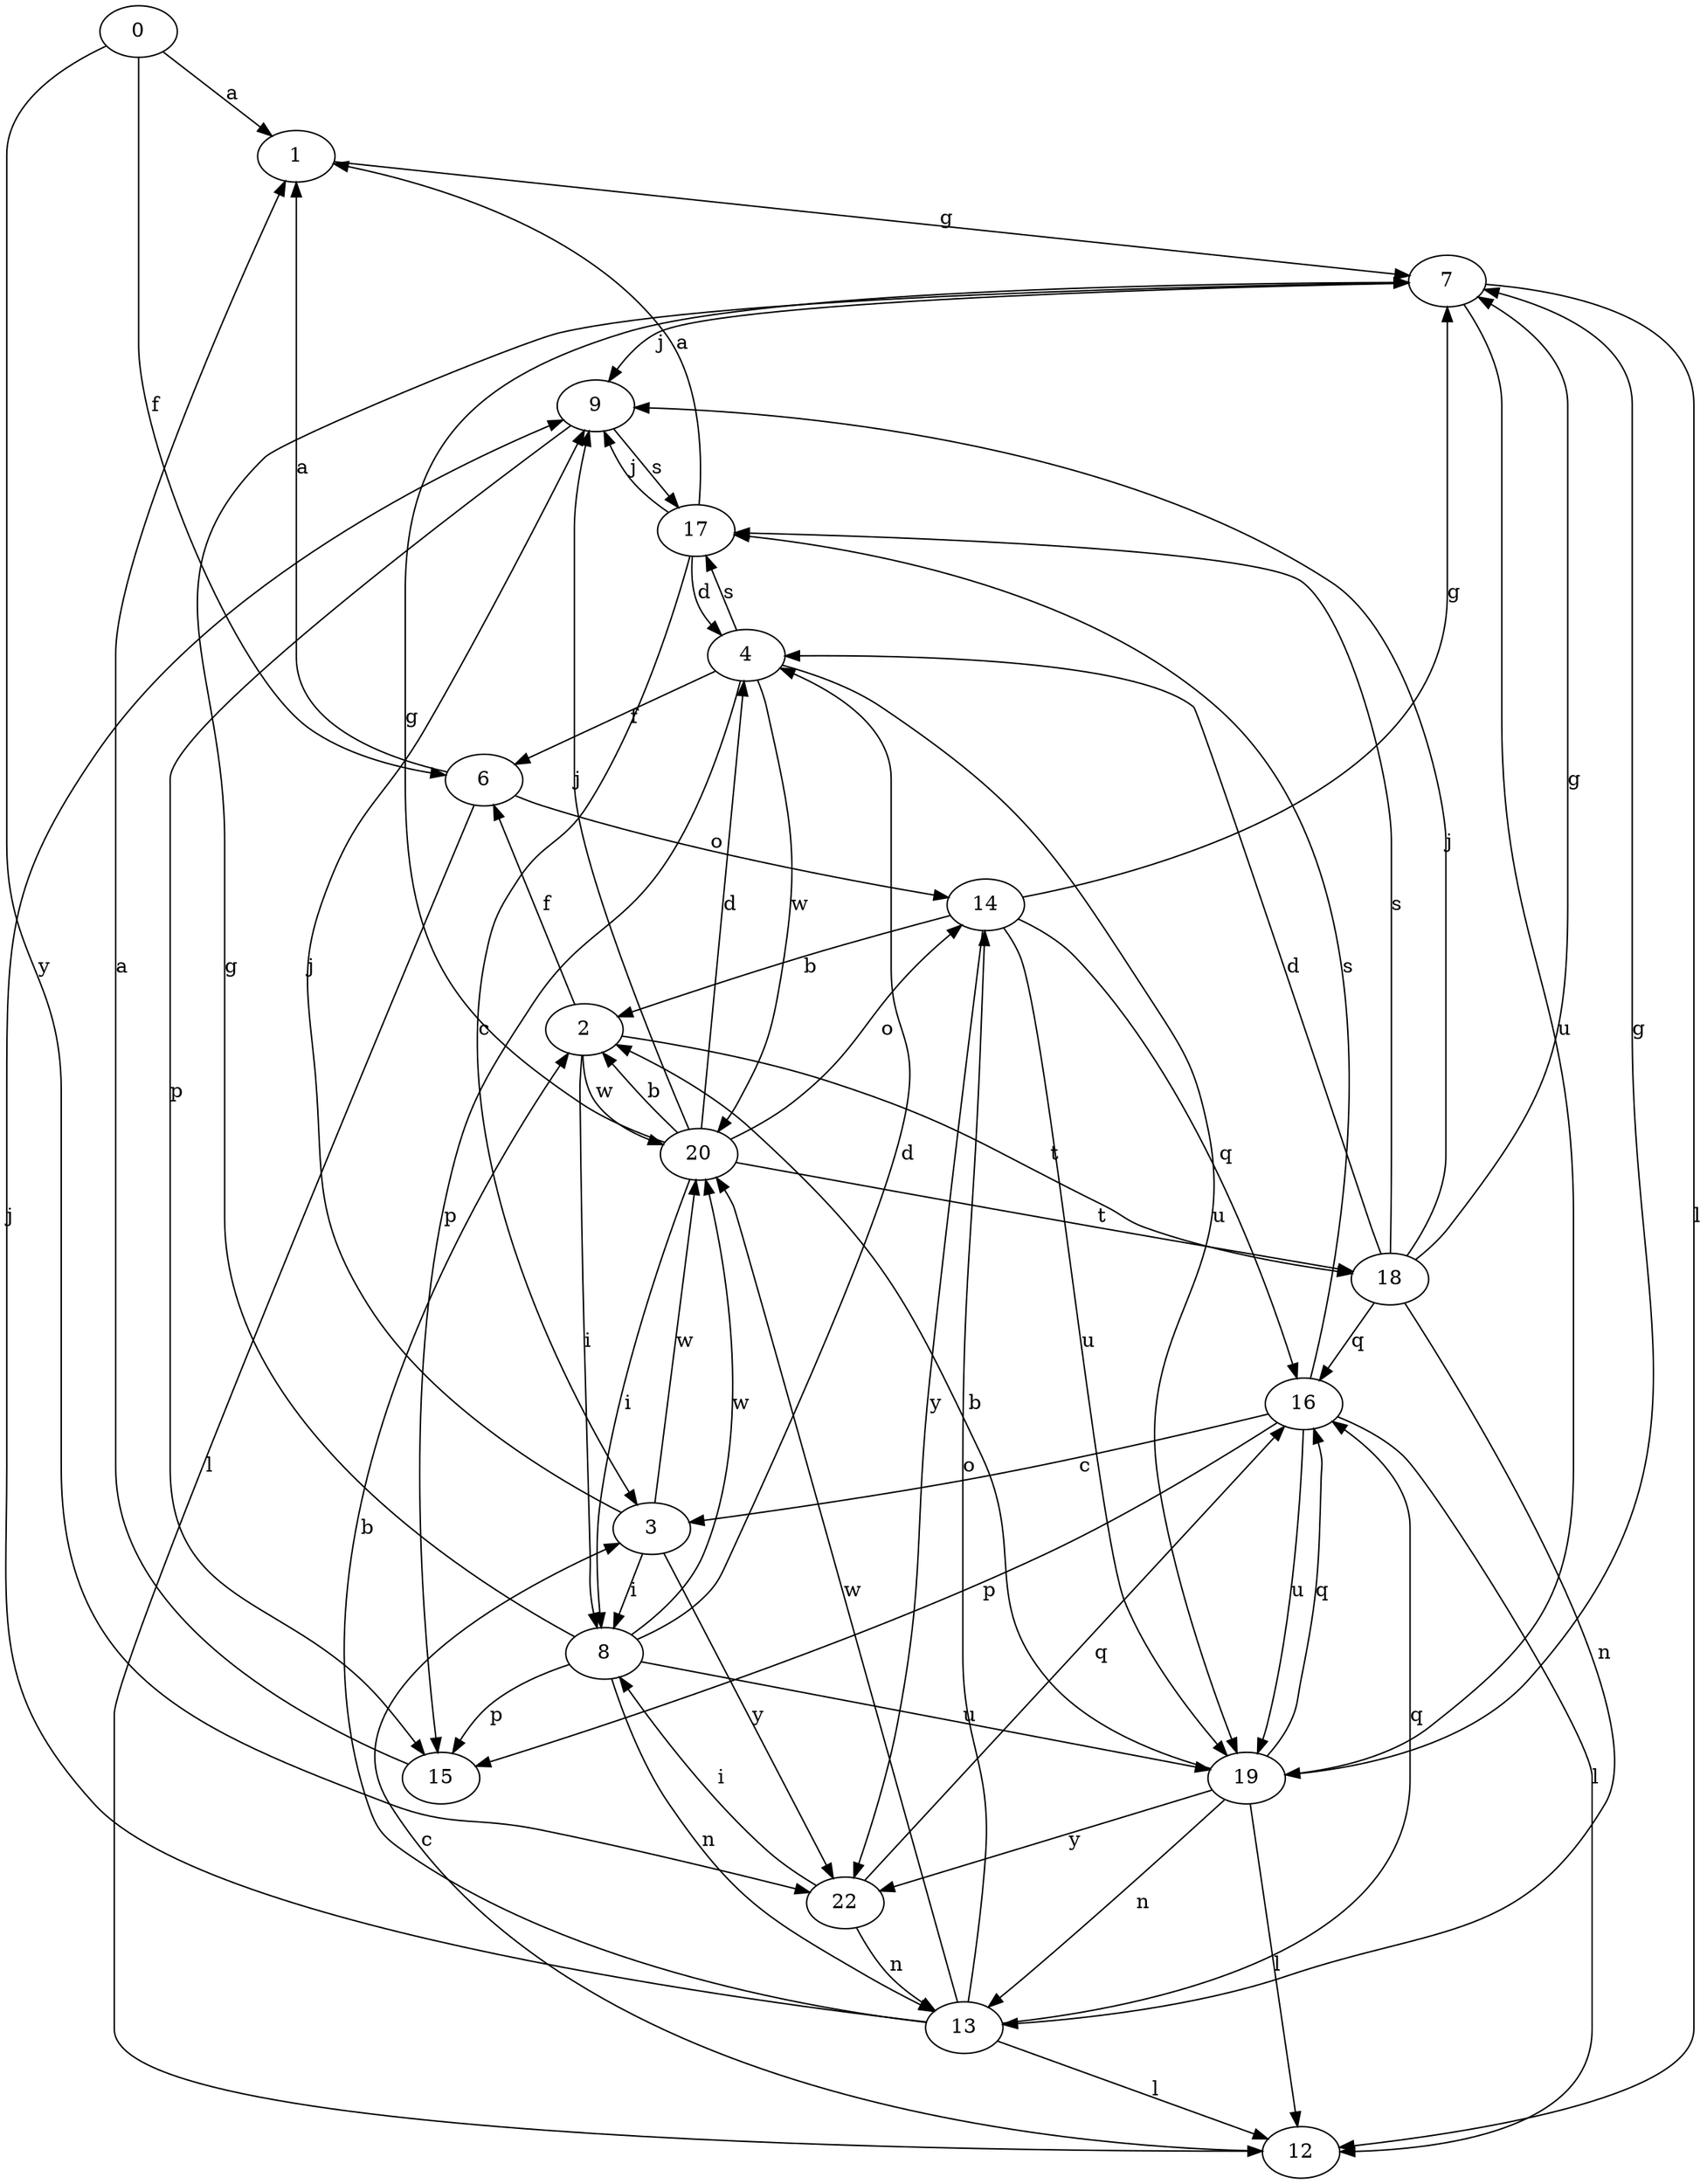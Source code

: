 strict digraph  {
1;
2;
3;
4;
6;
7;
8;
9;
0;
12;
13;
14;
15;
16;
17;
18;
19;
20;
22;
1 -> 7  [label=g];
2 -> 6  [label=f];
2 -> 8  [label=i];
2 -> 18  [label=t];
2 -> 20  [label=w];
3 -> 8  [label=i];
3 -> 9  [label=j];
3 -> 20  [label=w];
3 -> 22  [label=y];
4 -> 6  [label=f];
4 -> 15  [label=p];
4 -> 17  [label=s];
4 -> 19  [label=u];
4 -> 20  [label=w];
6 -> 1  [label=a];
6 -> 12  [label=l];
6 -> 14  [label=o];
7 -> 9  [label=j];
7 -> 12  [label=l];
7 -> 19  [label=u];
8 -> 4  [label=d];
8 -> 7  [label=g];
8 -> 13  [label=n];
8 -> 15  [label=p];
8 -> 19  [label=u];
8 -> 20  [label=w];
9 -> 15  [label=p];
9 -> 17  [label=s];
0 -> 1  [label=a];
0 -> 6  [label=f];
0 -> 22  [label=y];
12 -> 3  [label=c];
13 -> 2  [label=b];
13 -> 9  [label=j];
13 -> 12  [label=l];
13 -> 14  [label=o];
13 -> 16  [label=q];
13 -> 20  [label=w];
14 -> 2  [label=b];
14 -> 7  [label=g];
14 -> 16  [label=q];
14 -> 19  [label=u];
14 -> 22  [label=y];
15 -> 1  [label=a];
16 -> 3  [label=c];
16 -> 12  [label=l];
16 -> 15  [label=p];
16 -> 17  [label=s];
16 -> 19  [label=u];
17 -> 1  [label=a];
17 -> 3  [label=c];
17 -> 4  [label=d];
17 -> 9  [label=j];
18 -> 4  [label=d];
18 -> 7  [label=g];
18 -> 9  [label=j];
18 -> 13  [label=n];
18 -> 16  [label=q];
18 -> 17  [label=s];
19 -> 2  [label=b];
19 -> 7  [label=g];
19 -> 12  [label=l];
19 -> 13  [label=n];
19 -> 16  [label=q];
19 -> 22  [label=y];
20 -> 2  [label=b];
20 -> 4  [label=d];
20 -> 7  [label=g];
20 -> 8  [label=i];
20 -> 9  [label=j];
20 -> 14  [label=o];
20 -> 18  [label=t];
22 -> 8  [label=i];
22 -> 13  [label=n];
22 -> 16  [label=q];
}
